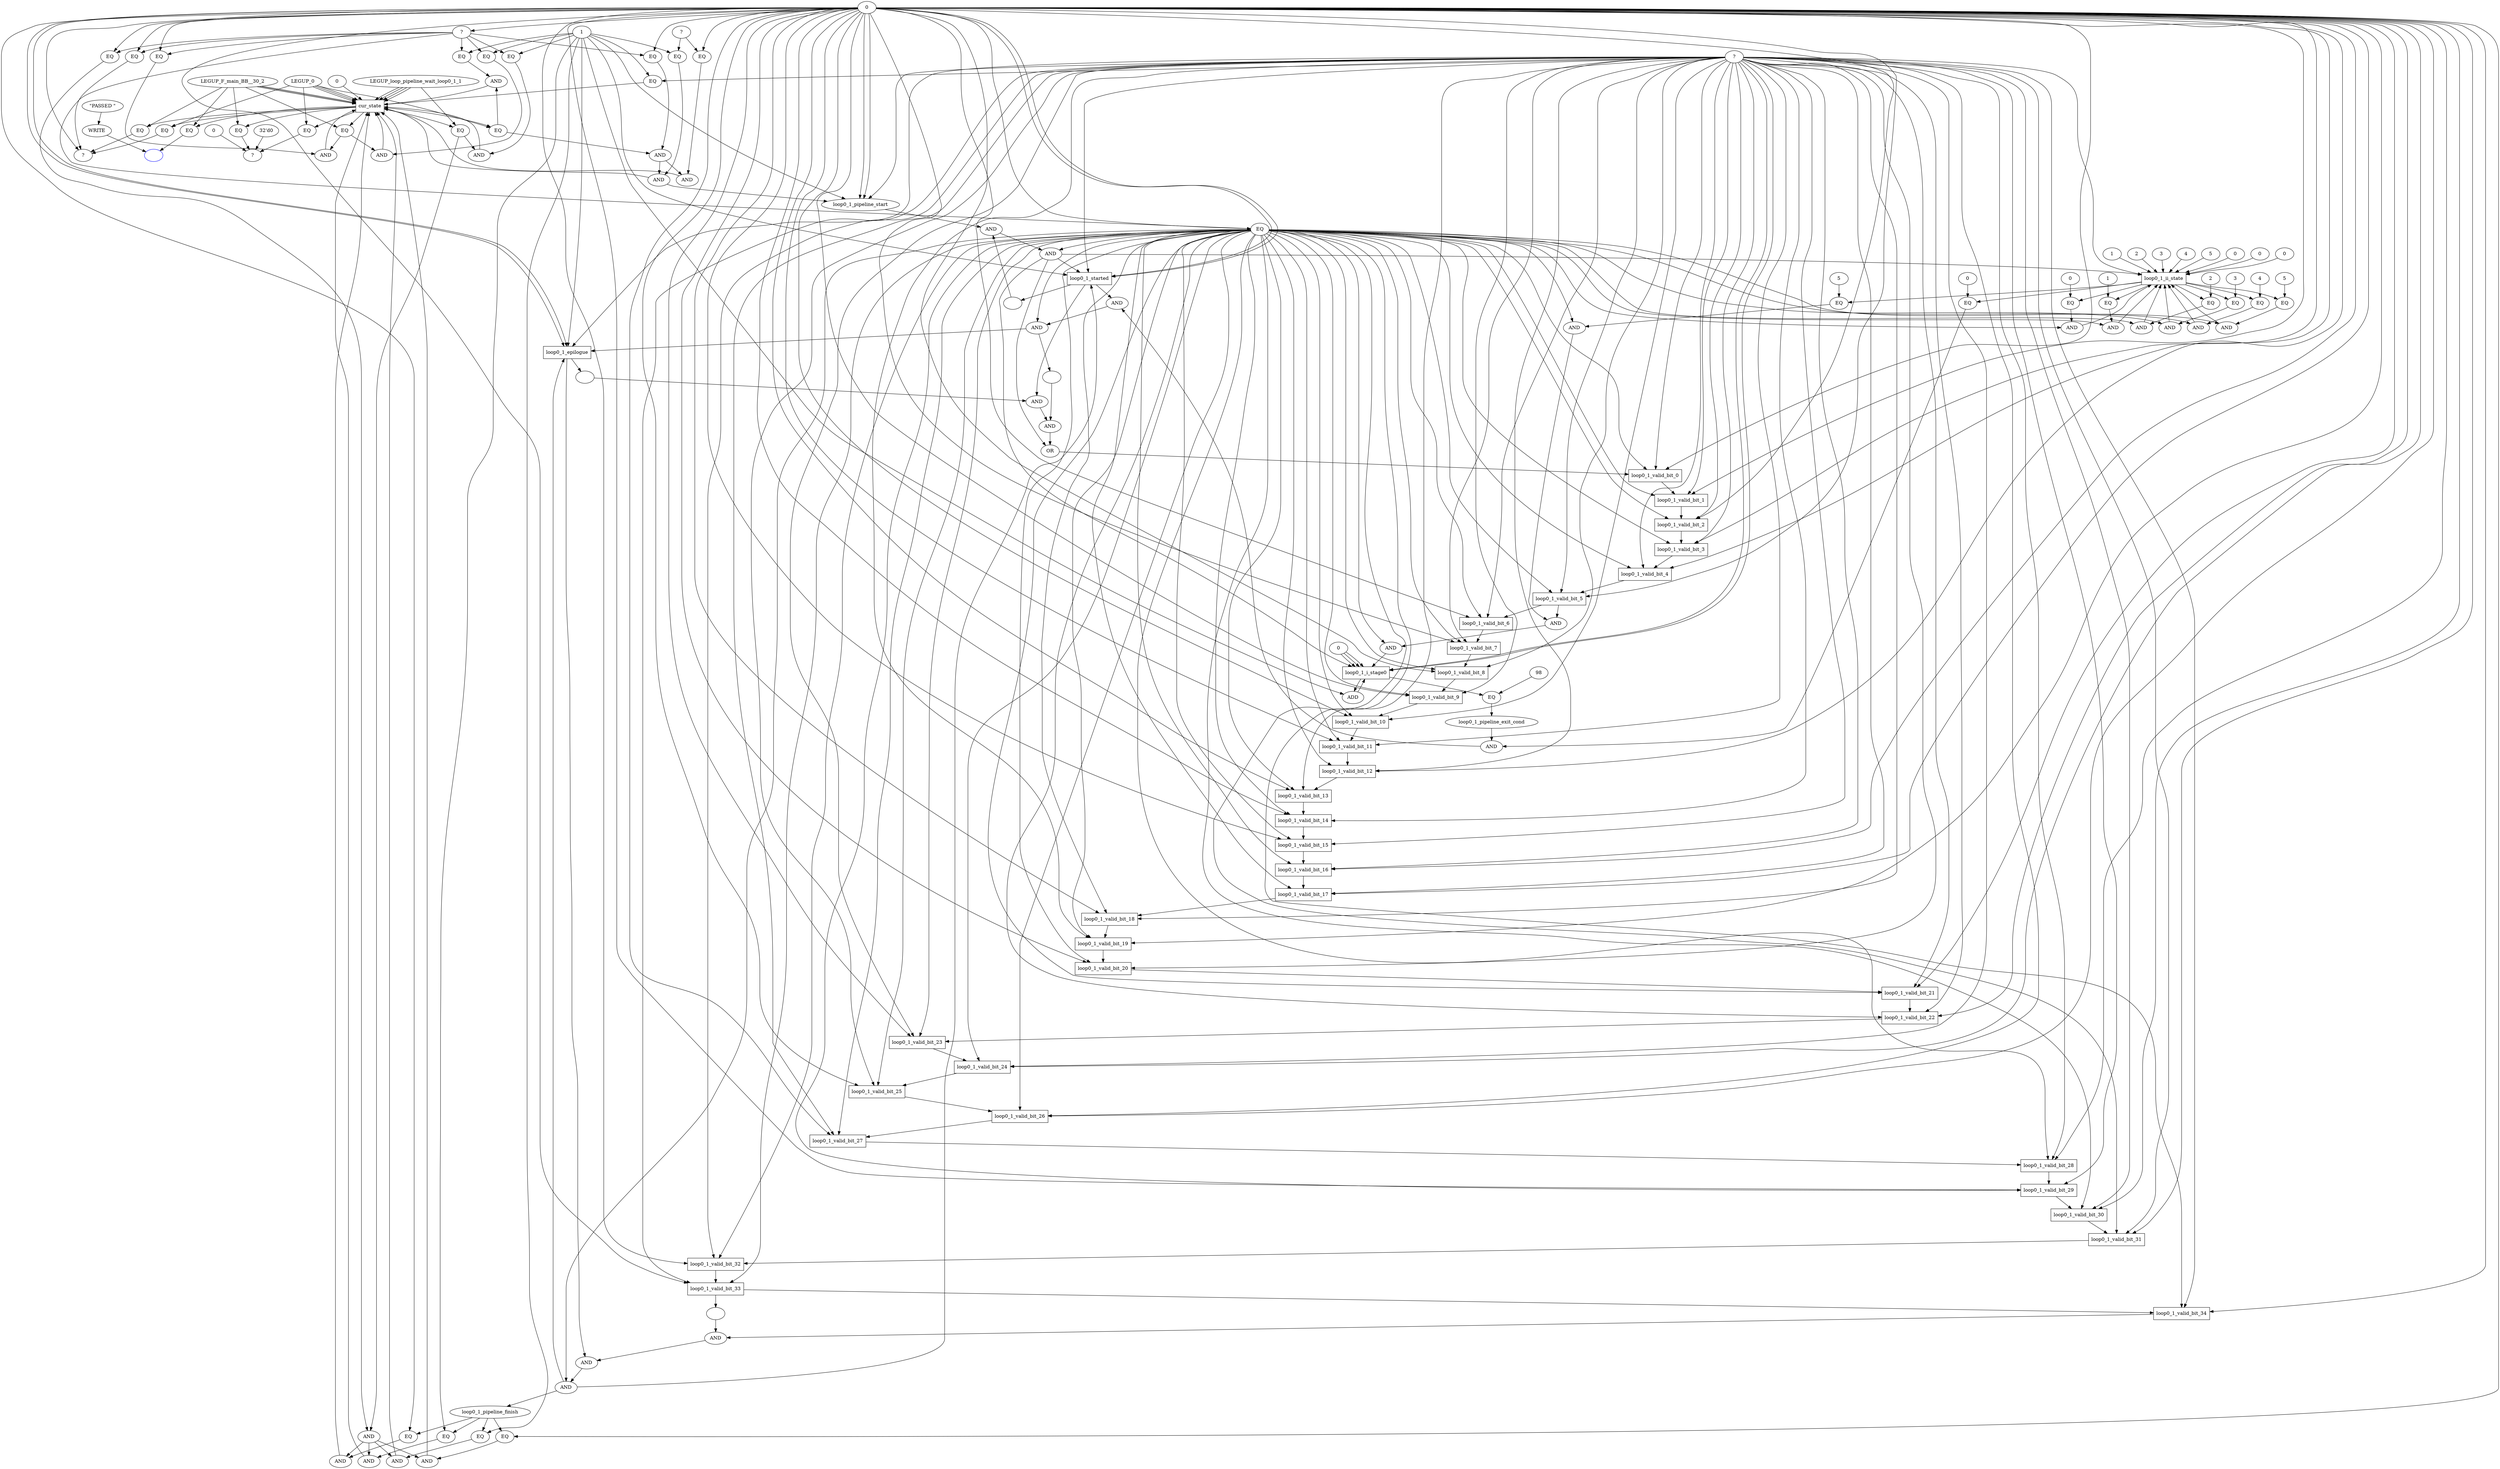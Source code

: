 //----------------------------------------------------------------------------//
// Generated by LegUp High-Level Synthesis Tool Version 4.0 (http://legup.org)
// Compiled: Mon Jun  4 15:32:40 2018
// University of Toronto
// For research and academic purposes only. Commercial use is prohibited.
// Please send bugs to: legup@eecg.toronto.edu
// Date: Tue Sep  4 16:40:48 2018
//----------------------------------------------------------------------------//

digraph {
Node0x425f5b0[label="?"];
Node0x4260090[label="0"];
Node0x4260090 -> Node0x425f5b0;
Node0x4263c70[label="EQ"];
Node0x4263c70 -> Node0x425f5b0;
Node0x4264070[label="EQ"];
Node0x4264070 -> Node0x425f5b0;
Node0x42795c0[label="EQ"];
Node0x42795c0 -> Node0x425f5b0;
Node0x425f830[label="?"];
Node0x42798b0[label="0"];
Node0x42798b0 -> Node0x425f830;
Node0x4279ab0[label="32'd0"];
Node0x4279ab0 -> Node0x425f830;
Node0x4279cd0[label="EQ"];
Node0x4279cd0 -> Node0x425f830;
Node0x4279fa0[label="EQ"];
Node0x4279fa0 -> Node0x425f830;
Node0x433a2f0[label="",color=blue];
Node0x433a3d0[label="WRITE"];
Node0x433a3d0 -> Node0x433a2f0;
Node0x433a810[label="EQ"];
Node0x433a810 -> Node0x433a2f0;
Node0x425f700[label="?"];
Node0x425f700 -> Node0x4263c70;
Node0x4260090 -> Node0x4263c70;
Node0x4264280[label="cur_state",shape=box];
Node0x4264280 -> Node0x4264070;
Node0x4264480[label="LEGUP_0"];
Node0x4264480 -> Node0x4264070;
Node0x4264280 -> Node0x42795c0;
Node0x4264950[label="LEGUP_F_main_BB__30_2"];
Node0x4264950 -> Node0x42795c0;
Node0x4264280 -> Node0x4279cd0;
Node0x4264480 -> Node0x4279cd0;
Node0x4264280 -> Node0x4279fa0;
Node0x4264950 -> Node0x4279fa0;
Node0x433a5f0[label="\"PASSED \""];
Node0x433a5f0 -> Node0x433a3d0;
Node0x4264280 -> Node0x433a810;
Node0x4264950 -> Node0x433a810;
Node0x4260090 -> Node0x425f700;
Node0x4264480 -> Node0x4264280;
Node0x42646a0[label="LEGUP_loop_pipeline_wait_loop0_1_1"];
Node0x42646a0 -> Node0x4264280;
Node0x4264480 -> Node0x4264280;
Node0x42646a0 -> Node0x4264280;
Node0x4264950 -> Node0x4264280;
Node0x42646a0 -> Node0x4264280;
Node0x4264950 -> Node0x4264280;
Node0x42646a0 -> Node0x4264280;
Node0x4264950 -> Node0x4264280;
Node0x4264480 -> Node0x4264280;
Node0x4264a70[label="0"];
Node0x4264a70 -> Node0x4264280;
Node0x4264f40[label="AND"];
Node0x4264f40 -> Node0x4264280;
Node0x42658b0[label="AND"];
Node0x42658b0 -> Node0x4264280;
Node0x4266340[label="AND"];
Node0x4266340 -> Node0x4264280;
Node0x4266870[label="AND"];
Node0x4266870 -> Node0x4264280;
Node0x4267010[label="AND"];
Node0x4267010 -> Node0x4264280;
Node0x42775c0[label="AND"];
Node0x42775c0 -> Node0x4264280;
Node0x4277b80[label="AND"];
Node0x4277b80 -> Node0x4264280;
Node0x42780b0[label="AND"];
Node0x42780b0 -> Node0x4264280;
Node0x42785e0[label="AND"];
Node0x42785e0 -> Node0x4264280;
Node0x4278d80[label="AND"];
Node0x4278d80 -> Node0x4264280;
Node0x42792b0[label="EQ"];
Node0x42792b0 -> Node0x4264280;
Node0x4265140[label="EQ"];
Node0x4265140 -> Node0x4264f40;
Node0x4265440[label="EQ"];
Node0x4265440 -> Node0x4264f40;
Node0x4265a90[label="AND"];
Node0x4265a90 -> Node0x42658b0;
Node0x4266000[label="EQ"];
Node0x4266000 -> Node0x42658b0;
Node0x4265a90 -> Node0x4266340;
Node0x4266590[label="EQ"];
Node0x4266590 -> Node0x4266340;
Node0x4266a50[label="EQ"];
Node0x4266a50 -> Node0x4266870;
Node0x4266d50[label="EQ"];
Node0x4266d50 -> Node0x4266870;
Node0x42671f0[label="AND"];
Node0x42671f0 -> Node0x4267010;
Node0x4267760[label="EQ"];
Node0x4267760 -> Node0x4267010;
Node0x42671f0 -> Node0x42775c0;
Node0x42778a0[label="EQ"];
Node0x42778a0 -> Node0x42775c0;
Node0x42671f0 -> Node0x4277b80;
Node0x4277dd0[label="EQ"];
Node0x4277dd0 -> Node0x4277b80;
Node0x42671f0 -> Node0x42780b0;
Node0x4278300[label="EQ"];
Node0x4278300 -> Node0x42780b0;
Node0x42787c0[label="EQ"];
Node0x42787c0 -> Node0x42785e0;
Node0x4278ac0[label="EQ"];
Node0x4278ac0 -> Node0x42785e0;
Node0x42787c0 -> Node0x4278d80;
Node0x4278fd0[label="EQ"];
Node0x4278fd0 -> Node0x4278d80;
Node0x425f360[label="?"];
Node0x425f360 -> Node0x42792b0;
Node0x4265690[label="1"];
Node0x4265690 -> Node0x42792b0;
Node0x4264280 -> Node0x4265140;
Node0x4264480 -> Node0x4265140;
Node0x425f700 -> Node0x4265440;
Node0x4265690 -> Node0x4265440;
Node0x4265140 -> Node0x4265a90;
Node0x4265d20[label="EQ"];
Node0x4265d20 -> Node0x4265a90;
Node0x425f460[label="?"];
Node0x425f460 -> Node0x4266000;
Node0x4265690 -> Node0x4266000;
Node0x425f460 -> Node0x4266590;
Node0x4260090 -> Node0x4266590;
Node0x4264280 -> Node0x4266a50;
Node0x42646a0 -> Node0x4266a50;
Node0x425f700 -> Node0x4266d50;
Node0x4265690 -> Node0x4266d50;
Node0x4266a50 -> Node0x42671f0;
Node0x4267480[label="EQ"];
Node0x4267480 -> Node0x42671f0;
Node0x4267960[label="loop0_1_pipeline_finish"];
Node0x4267960 -> Node0x4267760;
Node0x4265690 -> Node0x4267760;
Node0x4267960 -> Node0x42778a0;
Node0x4260090 -> Node0x42778a0;
Node0x4267960 -> Node0x4277dd0;
Node0x4265690 -> Node0x4277dd0;
Node0x4267960 -> Node0x4278300;
Node0x4260090 -> Node0x4278300;
Node0x4264280 -> Node0x42787c0;
Node0x4264950 -> Node0x42787c0;
Node0x425f700 -> Node0x4278ac0;
Node0x4265690 -> Node0x4278ac0;
Node0x425f700 -> Node0x4278fd0;
Node0x4260090 -> Node0x4278fd0;
Node0x425f700 -> Node0x4265d20;
Node0x4260090 -> Node0x4265d20;
Node0x425f700 -> Node0x4267480;
Node0x4260090 -> Node0x4267480;
Node0x4267b60[label="AND"];
Node0x4267b60 -> Node0x4267960;
Node0x4267d80[label="EQ"];
Node0x4267d80 -> Node0x4267b60;
Node0x4268080[label="AND"];
Node0x4268080 -> Node0x4267b60;
Node0x425f700 -> Node0x4267d80;
Node0x4260090 -> Node0x4267d80;
Node0x4268280[label="loop0_1_epilogue",shape=box];
Node0x4268280 -> Node0x4268080;
Node0x42715d0[label="AND"];
Node0x42715d0 -> Node0x4268080;
Node0x4260090 -> Node0x4268280;
Node0x4265690 -> Node0x4268280;
Node0x4260090 -> Node0x4268280;
Node0x425f360 -> Node0x4268280;
Node0x4268670[label="AND"];
Node0x4268670 -> Node0x4268280;
Node0x4267b60 -> Node0x4268280;
Node0x42717f0[label=""];
Node0x42717f0 -> Node0x42715d0;
Node0x42771e0[label="loop0_1_valid_bit_34",shape=box];
Node0x42771e0 -> Node0x42715d0;
Node0x4267d80 -> Node0x4268670;
Node0x4268900[label="AND"];
Node0x4268900 -> Node0x4268670;
Node0x42719f0[label="loop0_1_valid_bit_33",shape=box];
Node0x42719f0 -> Node0x42717f0;
Node0x42719f0 -> Node0x42771e0;
Node0x4260090 -> Node0x42771e0;
Node0x4267d80 -> Node0x42771e0;
Node0x425f360 -> Node0x42771e0;
Node0x4268b20[label="loop0_1_started",shape=box];
Node0x4268b20 -> Node0x4268900;
Node0x42699e0[label="AND"];
Node0x42699e0 -> Node0x4268900;
Node0x4271c10[label="loop0_1_valid_bit_32",shape=box];
Node0x4271c10 -> Node0x42719f0;
Node0x4260090 -> Node0x42719f0;
Node0x4267d80 -> Node0x42719f0;
Node0x425f360 -> Node0x42719f0;
Node0x4260090 -> Node0x4268b20;
Node0x4265690 -> Node0x4268b20;
Node0x4260090 -> Node0x4268b20;
Node0x425f360 -> Node0x4268b20;
Node0x4268e90[label="AND"];
Node0x4268e90 -> Node0x4268b20;
Node0x4267b60 -> Node0x4268b20;
Node0x4269c00[label="EQ"];
Node0x4269c00 -> Node0x42699e0;
Node0x426dcb0[label="loop0_1_pipeline_exit_cond"];
Node0x426dcb0 -> Node0x42699e0;
Node0x4271e30[label="loop0_1_valid_bit_31",shape=box];
Node0x4271e30 -> Node0x4271c10;
Node0x4260090 -> Node0x4271c10;
Node0x4267d80 -> Node0x4271c10;
Node0x425f360 -> Node0x4271c10;
Node0x4267d80 -> Node0x4268e90;
Node0x4269120[label="AND"];
Node0x4269120 -> Node0x4268e90;
Node0x4269e00[label="loop0_1_ii_state",shape=box];
Node0x4269e00 -> Node0x4269c00;
Node0x426dab0[label="0"];
Node0x426dab0 -> Node0x4269c00;
Node0x426deb0[label="EQ"];
Node0x426deb0 -> Node0x426dcb0;
Node0x4272050[label="loop0_1_valid_bit_30",shape=box];
Node0x4272050 -> Node0x4271e30;
Node0x4260090 -> Node0x4271e30;
Node0x4267d80 -> Node0x4271e30;
Node0x425f360 -> Node0x4271e30;
Node0x4269340[label="loop0_1_pipeline_start"];
Node0x4269340 -> Node0x4269120;
Node0x4269720[label=""];
Node0x4269720 -> Node0x4269120;
Node0x426a020[label="0"];
Node0x426a020 -> Node0x4269e00;
Node0x426a240[label="0"];
Node0x426a240 -> Node0x4269e00;
Node0x426a460[label="1"];
Node0x426a460 -> Node0x4269e00;
Node0x426a670[label="2"];
Node0x426a670 -> Node0x4269e00;
Node0x426a850[label="3"];
Node0x426a850 -> Node0x4269e00;
Node0x426aa70[label="4"];
Node0x426aa70 -> Node0x4269e00;
Node0x426ac70[label="5"];
Node0x426ac70 -> Node0x4269e00;
Node0x426ae70[label="0"];
Node0x426ae70 -> Node0x4269e00;
Node0x425f360 -> Node0x4269e00;
Node0x4268e90 -> Node0x4269e00;
Node0x426a970[label="AND"];
Node0x426a970 -> Node0x4269e00;
Node0x426b850[label="AND"];
Node0x426b850 -> Node0x4269e00;
Node0x426bf30[label="AND"];
Node0x426bf30 -> Node0x4269e00;
Node0x426c610[label="AND"];
Node0x426c610 -> Node0x4269e00;
Node0x426ccf0[label="AND"];
Node0x426ccf0 -> Node0x4269e00;
Node0x426d3d0[label="AND"];
Node0x426d3d0 -> Node0x4269e00;
Node0x426e0b0[label="loop0_1_i_stage0",shape=box];
Node0x426e0b0 -> Node0x426deb0;
Node0x4271380[label="98"];
Node0x4271380 -> Node0x426deb0;
Node0x4272270[label="loop0_1_valid_bit_29",shape=box];
Node0x4272270 -> Node0x4272050;
Node0x4260090 -> Node0x4272050;
Node0x4267d80 -> Node0x4272050;
Node0x425f360 -> Node0x4272050;
Node0x4260090 -> Node0x4269340;
Node0x4260090 -> Node0x4269340;
Node0x4265690 -> Node0x4269340;
Node0x425f360 -> Node0x4269340;
Node0x42658b0 -> Node0x4269340;
Node0x4268b20 -> Node0x4269720;
Node0x4267d80 -> Node0x426a970;
Node0x426b3c0[label="EQ"];
Node0x426b3c0 -> Node0x426a970;
Node0x4267d80 -> Node0x426b850;
Node0x426baa0[label="EQ"];
Node0x426baa0 -> Node0x426b850;
Node0x4267d80 -> Node0x426bf30;
Node0x426c180[label="EQ"];
Node0x426c180 -> Node0x426bf30;
Node0x4267d80 -> Node0x426c610;
Node0x426c860[label="EQ"];
Node0x426c860 -> Node0x426c610;
Node0x4267d80 -> Node0x426ccf0;
Node0x426cf40[label="EQ"];
Node0x426cf40 -> Node0x426ccf0;
Node0x4267d80 -> Node0x426d3d0;
Node0x426d620[label="EQ"];
Node0x426d620 -> Node0x426d3d0;
Node0x426e2d0[label="0"];
Node0x426e2d0 -> Node0x426e0b0;
Node0x426e2d0 -> Node0x426e0b0;
Node0x426e560[label="ADD"];
Node0x426e560 -> Node0x426e0b0;
Node0x426e2d0 -> Node0x426e0b0;
Node0x425f360 -> Node0x426e0b0;
Node0x4268e90 -> Node0x426e0b0;
Node0x426e920[label="AND"];
Node0x426e920 -> Node0x426e0b0;
Node0x425f360 -> Node0x426e0b0;
Node0x4272490[label="loop0_1_valid_bit_28",shape=box];
Node0x4272490 -> Node0x4272270;
Node0x4260090 -> Node0x4272270;
Node0x4267d80 -> Node0x4272270;
Node0x425f360 -> Node0x4272270;
Node0x4269e00 -> Node0x426b3c0;
Node0x426b630[label="0"];
Node0x426b630 -> Node0x426b3c0;
Node0x4269e00 -> Node0x426baa0;
Node0x426bd10[label="1"];
Node0x426bd10 -> Node0x426baa0;
Node0x4269e00 -> Node0x426c180;
Node0x426c3f0[label="2"];
Node0x426c3f0 -> Node0x426c180;
Node0x4269e00 -> Node0x426c860;
Node0x426cad0[label="3"];
Node0x426cad0 -> Node0x426c860;
Node0x4269e00 -> Node0x426cf40;
Node0x426d1b0[label="4"];
Node0x426d1b0 -> Node0x426cf40;
Node0x4269e00 -> Node0x426d620;
Node0x426d890[label="5"];
Node0x426d890 -> Node0x426d620;
Node0x426e0b0 -> Node0x426e560;
Node0x4265690 -> Node0x426e560;
Node0x4267d80 -> Node0x426e920;
Node0x426eb90[label="AND"];
Node0x426eb90 -> Node0x426e920;
Node0x42726b0[label="loop0_1_valid_bit_27",shape=box];
Node0x42726b0 -> Node0x4272490;
Node0x4260090 -> Node0x4272490;
Node0x4267d80 -> Node0x4272490;
Node0x425f360 -> Node0x4272490;
Node0x426edb0[label="AND"];
Node0x426edb0 -> Node0x426eb90;
Node0x426f4b0[label="loop0_1_valid_bit_5",shape=box];
Node0x426f4b0 -> Node0x426eb90;
Node0x42728d0[label="loop0_1_valid_bit_26",shape=box];
Node0x42728d0 -> Node0x42726b0;
Node0x4260090 -> Node0x42726b0;
Node0x4267d80 -> Node0x42726b0;
Node0x425f360 -> Node0x42726b0;
Node0x4267d80 -> Node0x426edb0;
Node0x426f020[label="EQ"];
Node0x426f020 -> Node0x426edb0;
Node0x426f6b0[label="loop0_1_valid_bit_4",shape=box];
Node0x426f6b0 -> Node0x426f4b0;
Node0x4260090 -> Node0x426f4b0;
Node0x4267d80 -> Node0x426f4b0;
Node0x425f360 -> Node0x426f4b0;
Node0x4272af0[label="loop0_1_valid_bit_25",shape=box];
Node0x4272af0 -> Node0x42728d0;
Node0x4260090 -> Node0x42728d0;
Node0x4267d80 -> Node0x42728d0;
Node0x425f360 -> Node0x42728d0;
Node0x4269e00 -> Node0x426f020;
Node0x426f290[label="5"];
Node0x426f290 -> Node0x426f020;
Node0x426f8b0[label="loop0_1_valid_bit_3",shape=box];
Node0x426f8b0 -> Node0x426f6b0;
Node0x4260090 -> Node0x426f6b0;
Node0x4267d80 -> Node0x426f6b0;
Node0x425f360 -> Node0x426f6b0;
Node0x4272d10[label="loop0_1_valid_bit_24",shape=box];
Node0x4272d10 -> Node0x4272af0;
Node0x4260090 -> Node0x4272af0;
Node0x4267d80 -> Node0x4272af0;
Node0x425f360 -> Node0x4272af0;
Node0x426fad0[label="loop0_1_valid_bit_2",shape=box];
Node0x426fad0 -> Node0x426f8b0;
Node0x4260090 -> Node0x426f8b0;
Node0x4267d80 -> Node0x426f8b0;
Node0x425f360 -> Node0x426f8b0;
Node0x4272f30[label="loop0_1_valid_bit_23",shape=box];
Node0x4272f30 -> Node0x4272d10;
Node0x4260090 -> Node0x4272d10;
Node0x4267d80 -> Node0x4272d10;
Node0x425f360 -> Node0x4272d10;
Node0x426fcf0[label="loop0_1_valid_bit_1",shape=box];
Node0x426fcf0 -> Node0x426fad0;
Node0x4260090 -> Node0x426fad0;
Node0x4267d80 -> Node0x426fad0;
Node0x425f360 -> Node0x426fad0;
Node0x4273150[label="loop0_1_valid_bit_22",shape=box];
Node0x4273150 -> Node0x4272f30;
Node0x4260090 -> Node0x4272f30;
Node0x4267d80 -> Node0x4272f30;
Node0x425f360 -> Node0x4272f30;
Node0x426ff10[label="loop0_1_valid_bit_0",shape=box];
Node0x426ff10 -> Node0x426fcf0;
Node0x4260090 -> Node0x426fcf0;
Node0x4267d80 -> Node0x426fcf0;
Node0x425f360 -> Node0x426fcf0;
Node0x4273370[label="loop0_1_valid_bit_21",shape=box];
Node0x4273370 -> Node0x4273150;
Node0x4260090 -> Node0x4273150;
Node0x4267d80 -> Node0x4273150;
Node0x425f360 -> Node0x4273150;
Node0x4270130[label="OR"];
Node0x4270130 -> Node0x426ff10;
Node0x4260090 -> Node0x426ff10;
Node0x4267d80 -> Node0x426ff10;
Node0x425f360 -> Node0x426ff10;
Node0x4273590[label="loop0_1_valid_bit_20",shape=box];
Node0x4273590 -> Node0x4273370;
Node0x4260090 -> Node0x4273370;
Node0x4267d80 -> Node0x4273370;
Node0x425f360 -> Node0x4273370;
Node0x4268e90 -> Node0x4270130;
Node0x42703c0[label="AND"];
Node0x42703c0 -> Node0x4270130;
Node0x42737b0[label="loop0_1_valid_bit_19",shape=box];
Node0x42737b0 -> Node0x4273590;
Node0x4260090 -> Node0x4273590;
Node0x4267d80 -> Node0x4273590;
Node0x425f360 -> Node0x4273590;
Node0x42705e0[label="AND"];
Node0x42705e0 -> Node0x42703c0;
Node0x4270ac0[label=""];
Node0x4270ac0 -> Node0x42703c0;
Node0x42739d0[label="loop0_1_valid_bit_18",shape=box];
Node0x42739d0 -> Node0x42737b0;
Node0x4260090 -> Node0x42737b0;
Node0x4267d80 -> Node0x42737b0;
Node0x425f360 -> Node0x42737b0;
Node0x4268b20 -> Node0x42705e0;
Node0x4270850[label=""];
Node0x4270850 -> Node0x42705e0;
Node0x4268670 -> Node0x4270ac0;
Node0x4273bf0[label="loop0_1_valid_bit_17",shape=box];
Node0x4273bf0 -> Node0x42739d0;
Node0x4260090 -> Node0x42739d0;
Node0x4267d80 -> Node0x42739d0;
Node0x425f360 -> Node0x42739d0;
Node0x4268280 -> Node0x4270850;
Node0x4273e10[label="loop0_1_valid_bit_16",shape=box];
Node0x4273e10 -> Node0x4273bf0;
Node0x4260090 -> Node0x4273bf0;
Node0x4267d80 -> Node0x4273bf0;
Node0x425f360 -> Node0x4273bf0;
Node0x4274030[label="loop0_1_valid_bit_15",shape=box];
Node0x4274030 -> Node0x4273e10;
Node0x4260090 -> Node0x4273e10;
Node0x4267d80 -> Node0x4273e10;
Node0x425f360 -> Node0x4273e10;
Node0x4274250[label="loop0_1_valid_bit_14",shape=box];
Node0x4274250 -> Node0x4274030;
Node0x4260090 -> Node0x4274030;
Node0x4267d80 -> Node0x4274030;
Node0x425f360 -> Node0x4274030;
Node0x4274470[label="loop0_1_valid_bit_13",shape=box];
Node0x4274470 -> Node0x4274250;
Node0x4260090 -> Node0x4274250;
Node0x4267d80 -> Node0x4274250;
Node0x425f360 -> Node0x4274250;
Node0x4274690[label="loop0_1_valid_bit_12",shape=box];
Node0x4274690 -> Node0x4274470;
Node0x4260090 -> Node0x4274470;
Node0x4267d80 -> Node0x4274470;
Node0x425f360 -> Node0x4274470;
Node0x42748b0[label="loop0_1_valid_bit_11",shape=box];
Node0x42748b0 -> Node0x4274690;
Node0x4260090 -> Node0x4274690;
Node0x4267d80 -> Node0x4274690;
Node0x425f360 -> Node0x4274690;
Node0x4274ad0[label="loop0_1_valid_bit_10",shape=box];
Node0x4274ad0 -> Node0x42748b0;
Node0x4260090 -> Node0x42748b0;
Node0x4267d80 -> Node0x42748b0;
Node0x425f360 -> Node0x42748b0;
Node0x4274cf0[label="loop0_1_valid_bit_9",shape=box];
Node0x4274cf0 -> Node0x4274ad0;
Node0x4260090 -> Node0x4274ad0;
Node0x4267d80 -> Node0x4274ad0;
Node0x425f360 -> Node0x4274ad0;
Node0x4274f10[label="loop0_1_valid_bit_8",shape=box];
Node0x4274f10 -> Node0x4274cf0;
Node0x4260090 -> Node0x4274cf0;
Node0x4267d80 -> Node0x4274cf0;
Node0x425f360 -> Node0x4274cf0;
Node0x4275130[label="loop0_1_valid_bit_7",shape=box];
Node0x4275130 -> Node0x4274f10;
Node0x4260090 -> Node0x4274f10;
Node0x4267d80 -> Node0x4274f10;
Node0x425f360 -> Node0x4274f10;
Node0x4275350[label="loop0_1_valid_bit_6",shape=box];
Node0x4275350 -> Node0x4275130;
Node0x4260090 -> Node0x4275130;
Node0x4267d80 -> Node0x4275130;
Node0x425f360 -> Node0x4275130;
Node0x426f4b0 -> Node0x4275350;
Node0x4260090 -> Node0x4275350;
Node0x4267d80 -> Node0x4275350;
Node0x425f360 -> Node0x4275350;
}
